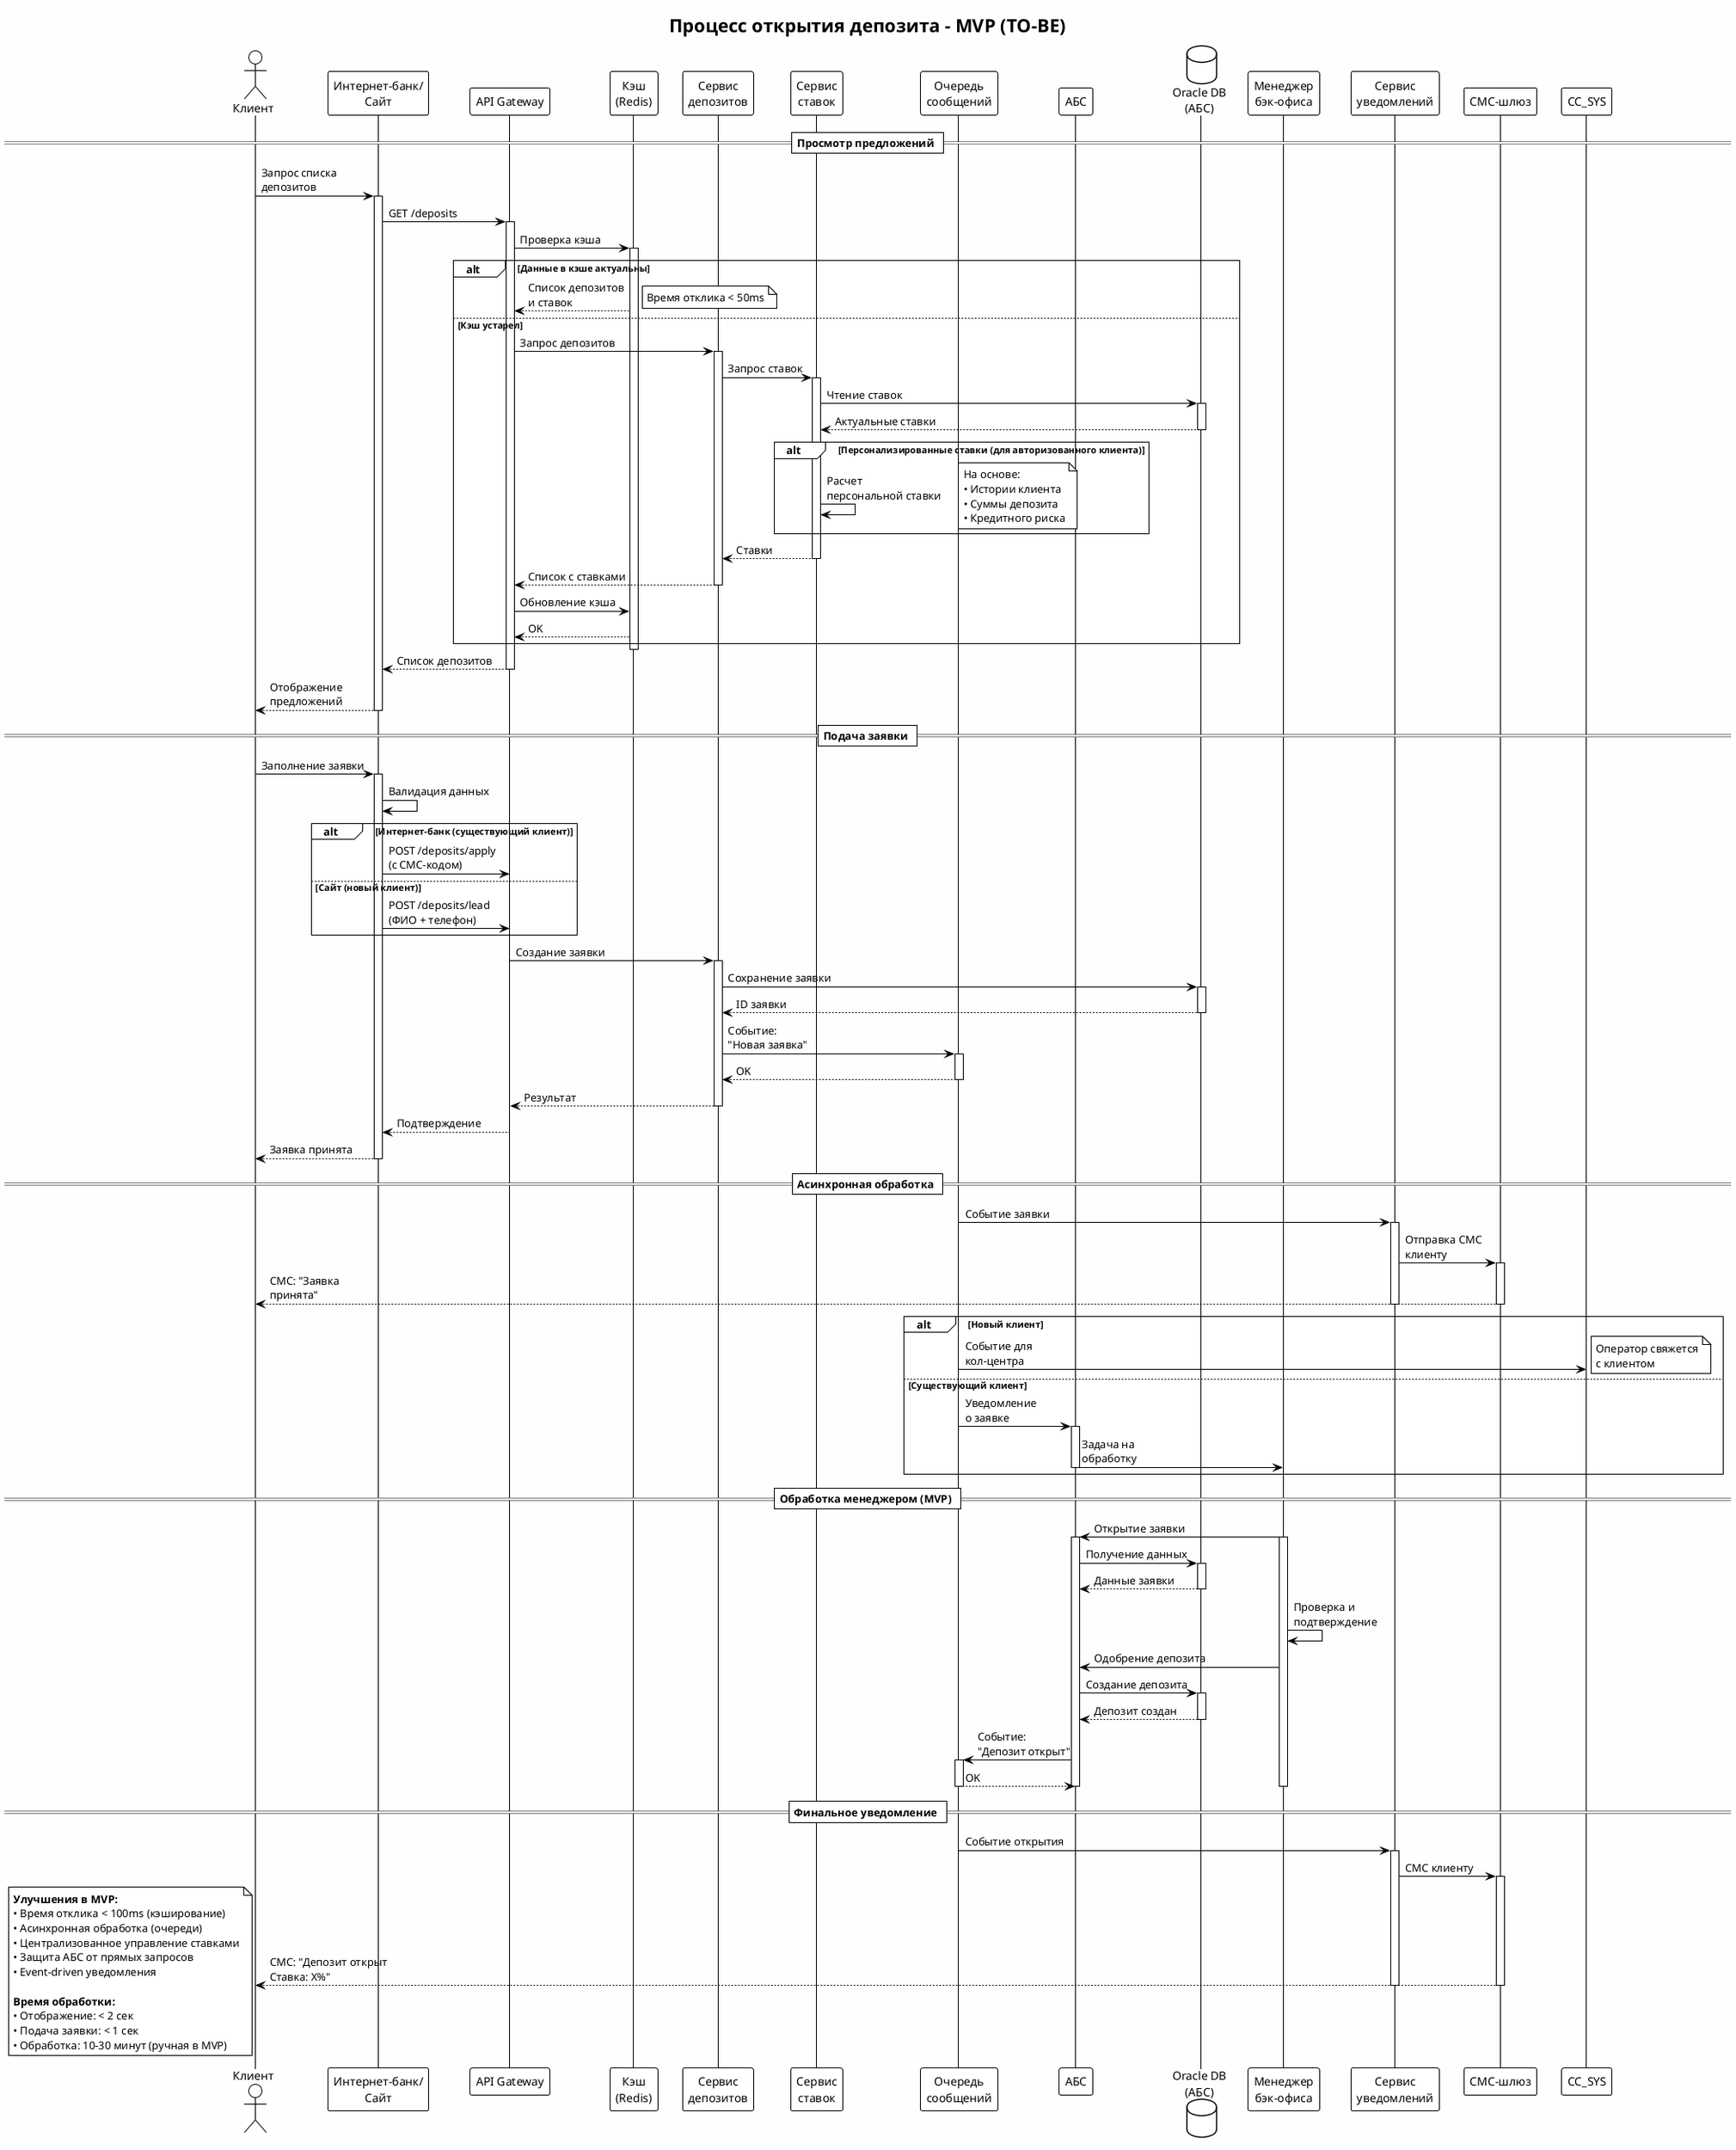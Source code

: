 @startuml deposit_process_mvp
!theme plain
title Процесс открытия депозита - MVP (TO-BE)
skinparam backgroundColor #FEFEFE

actor "Клиент" as CLIENT
participant "Интернет-банк/\nСайт" as FRONTEND
participant "API Gateway" as API_GW
participant "Кэш\n(Redis)" as CACHE
participant "Сервис\nдепозитов" as DEPOSIT_SVC
participant "Сервис\nставок" as RATE_SVC
participant "Очередь\nсообщений" as QUEUE
participant "АБС" as ABS
database "Oracle DB\n(АБС)" as ABS_DB
participant "Менеджер\nбэк-офиса" as MANAGER
participant "Сервис\nуведомлений" as NOTIFY_SVC
participant "СМС-шлюз" as SMS

== Просмотр предложений ==
CLIENT -> FRONTEND: Запрос списка\nдепозитов
activate FRONTEND
FRONTEND -> API_GW: GET /deposits
activate API_GW
API_GW -> CACHE: Проверка кэша
activate CACHE

alt Данные в кэше актуальны
    CACHE --> API_GW: Список депозитов\nи ставок
    note right: Время отклика < 50ms
else Кэш устарел
    API_GW -> DEPOSIT_SVC: Запрос депозитов
    activate DEPOSIT_SVC
    DEPOSIT_SVC -> RATE_SVC: Запрос ставок
    activate RATE_SVC
    RATE_SVC -> ABS_DB: Чтение ставок
    activate ABS_DB
    ABS_DB --> RATE_SVC: Актуальные ставки
    deactivate ABS_DB

    alt Персонализированные ставки (для авторизованного клиента)
        RATE_SVC -> RATE_SVC: Расчет\nперсональной ставки
        note right: На основе:\n• Истории клиента\n• Суммы депозита\n• Кредитного риска
    end

    RATE_SVC --> DEPOSIT_SVC: Ставки
    deactivate RATE_SVC
    DEPOSIT_SVC --> API_GW: Список с ставками
    deactivate DEPOSIT_SVC
    API_GW -> CACHE: Обновление кэша
    CACHE --> API_GW: OK
end

deactivate CACHE
API_GW --> FRONTEND: Список депозитов
deactivate API_GW
FRONTEND --> CLIENT: Отображение\nпредложений
deactivate FRONTEND

== Подача заявки ==
CLIENT -> FRONTEND: Заполнение заявки
activate FRONTEND
FRONTEND -> FRONTEND: Валидация данных

alt Интернет-банк (существующий клиент)
    FRONTEND -> API_GW: POST /deposits/apply\n(с СМС-кодом)
else Сайт (новый клиент)
    FRONTEND -> API_GW: POST /deposits/lead\n(ФИО + телефон)
end

activate API_GW
API_GW -> DEPOSIT_SVC: Создание заявки
activate DEPOSIT_SVC
DEPOSIT_SVC -> ABS_DB: Сохранение заявки
activate ABS_DB
ABS_DB --> DEPOSIT_SVC: ID заявки
deactivate ABS_DB

DEPOSIT_SVC -> QUEUE: Событие:\n"Новая заявка"
activate QUEUE
QUEUE --> DEPOSIT_SVC: OK
deactivate QUEUE

DEPOSIT_SVC --> API_GW: Результат
deactivate DEPOSIT_SVC
API_GW --> FRONTEND: Подтверждение
deactivate API_GW
FRONTEND --> CLIENT: Заявка принята
deactivate FRONTEND

== Асинхронная обработка ==
QUEUE -> NOTIFY_SVC: Событие заявки
activate NOTIFY_SVC
NOTIFY_SVC -> SMS: Отправка СМС\nклиенту
activate SMS
SMS --> CLIENT: СМС: "Заявка\nпринята"
deactivate SMS
deactivate NOTIFY_SVC

alt Новый клиент
    QUEUE -> CC_SYS: Событие для\nкол-центра
    note right: Оператор свяжется\nс клиентом
else Существующий клиент
    QUEUE -> ABS: Уведомление\nо заявке
    activate ABS
    ABS -> MANAGER: Задача на\nобработку
    deactivate ABS
end

== Обработка менеджером (MVP) ==
MANAGER -> ABS: Открытие заявки
activate MANAGER
activate ABS
ABS -> ABS_DB: Получение данных
activate ABS_DB
ABS_DB --> ABS: Данные заявки
deactivate ABS_DB

MANAGER -> MANAGER: Проверка и\nподтверждение
MANAGER -> ABS: Одобрение депозита
ABS -> ABS_DB: Создание депозита
activate ABS_DB
ABS_DB --> ABS: Депозит создан
deactivate ABS_DB

ABS -> QUEUE: Событие:\n"Депозит открыт"
activate QUEUE
QUEUE --> ABS: OK
deactivate QUEUE
deactivate ABS
deactivate MANAGER

== Финальное уведомление ==
QUEUE -> NOTIFY_SVC: Событие открытия
activate NOTIFY_SVC
NOTIFY_SVC -> SMS: СМС клиенту
activate SMS
SMS --> CLIENT: СМС: "Депозит открыт\nСтавка: X%"
deactivate SMS
deactivate NOTIFY_SVC

note bottom
    **Улучшения в MVP:**
    • Время отклика < 100ms (кэширование)
    • Асинхронная обработка (очереди)
    • Централизованное управление ставками
    • Защита АБС от прямых запросов
    • Event-driven уведомления

    **Время обработки:**
    • Отображение: < 2 сек
    • Подача заявки: < 1 сек
    • Обработка: 10-30 минут (ручная в MVP)
end note

@enduml
